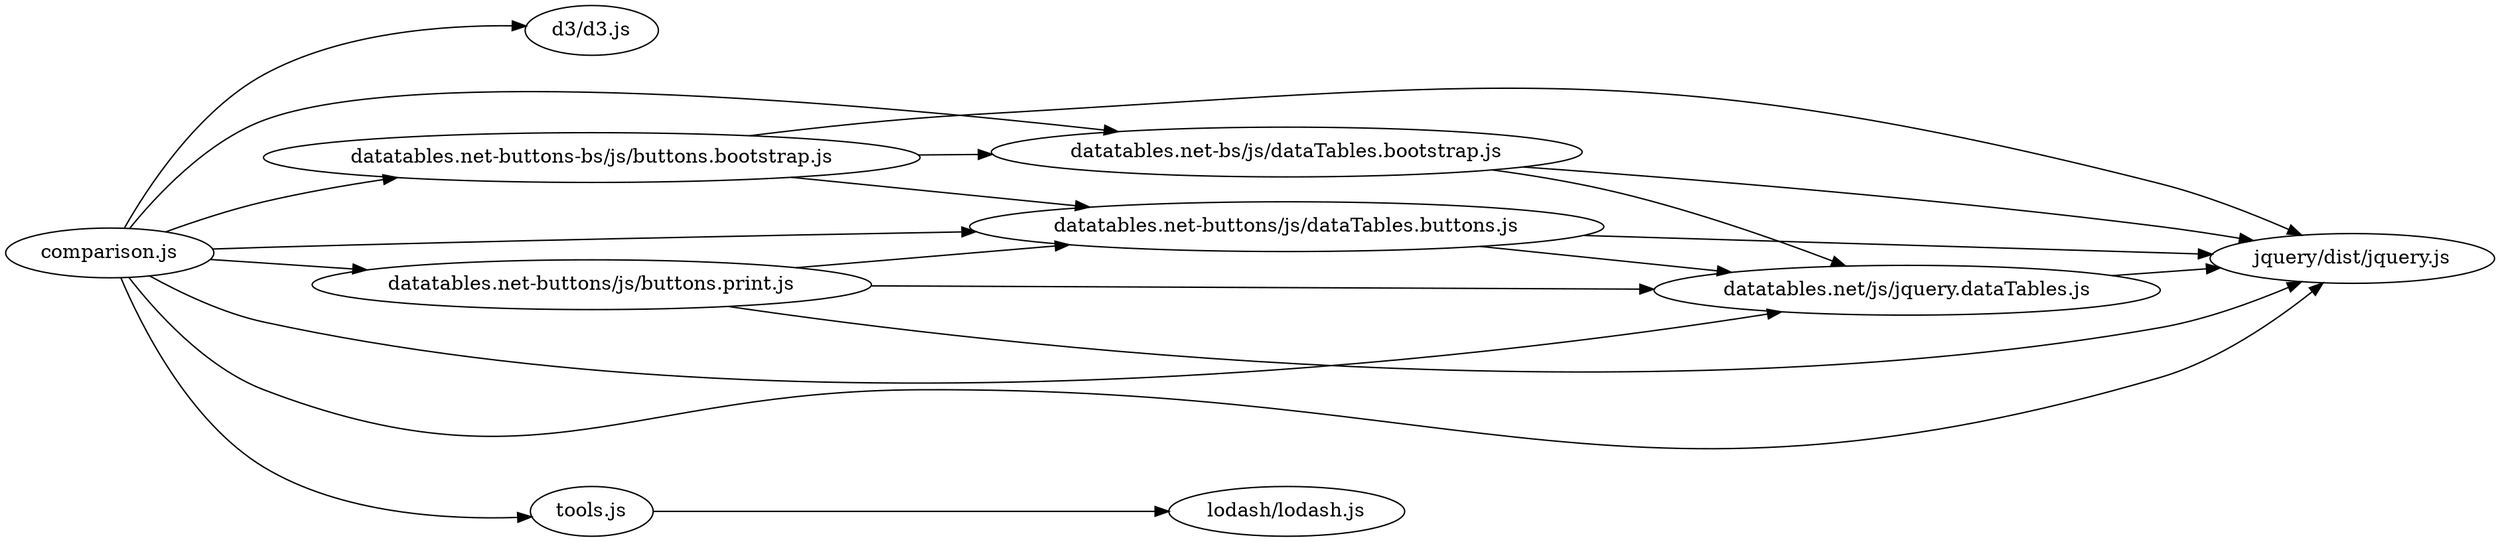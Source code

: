 digraph G {
graph [rankdir="LR"]
  "d3/d3.js";
  "datatables.net-bs/js/dataTables.bootstrap.js";
  "datatables.net/js/jquery.dataTables.js";
  "jquery/dist/jquery.js";
  "datatables.net-buttons-bs/js/buttons.bootstrap.js";
  "datatables.net-buttons/js/dataTables.buttons.js";
  "datatables.net-buttons/js/buttons.print.js";
  "lodash/lodash.js";
  "comparison.js";
  "tools.js";
  "datatables.net-bs/js/dataTables.bootstrap.js" -> "datatables.net/js/jquery.dataTables.js";
  "datatables.net-bs/js/dataTables.bootstrap.js" -> "jquery/dist/jquery.js";
  "datatables.net-buttons-bs/js/buttons.bootstrap.js" -> "datatables.net-bs/js/dataTables.bootstrap.js";
  "datatables.net-buttons-bs/js/buttons.bootstrap.js" -> "datatables.net-buttons/js/dataTables.buttons.js";
  "datatables.net-buttons-bs/js/buttons.bootstrap.js" -> "jquery/dist/jquery.js";
  "datatables.net-buttons/js/buttons.print.js" -> "datatables.net-buttons/js/dataTables.buttons.js";
  "datatables.net-buttons/js/buttons.print.js" -> "datatables.net/js/jquery.dataTables.js";
  "datatables.net-buttons/js/buttons.print.js" -> "jquery/dist/jquery.js";
  "datatables.net-buttons/js/dataTables.buttons.js" -> "datatables.net/js/jquery.dataTables.js";
  "datatables.net-buttons/js/dataTables.buttons.js" -> "jquery/dist/jquery.js";
  "datatables.net/js/jquery.dataTables.js" -> "jquery/dist/jquery.js";
  "comparison.js" -> "d3/d3.js";
  "comparison.js" -> "datatables.net-bs/js/dataTables.bootstrap.js";
  "comparison.js" -> "datatables.net-buttons-bs/js/buttons.bootstrap.js";
  "comparison.js" -> "datatables.net-buttons/js/buttons.print.js";
  "comparison.js" -> "datatables.net-buttons/js/dataTables.buttons.js";
  "comparison.js" -> "datatables.net/js/jquery.dataTables.js";
  "comparison.js" -> "jquery/dist/jquery.js";
  "comparison.js" -> "tools.js";
  "tools.js" -> "lodash/lodash.js";
}
